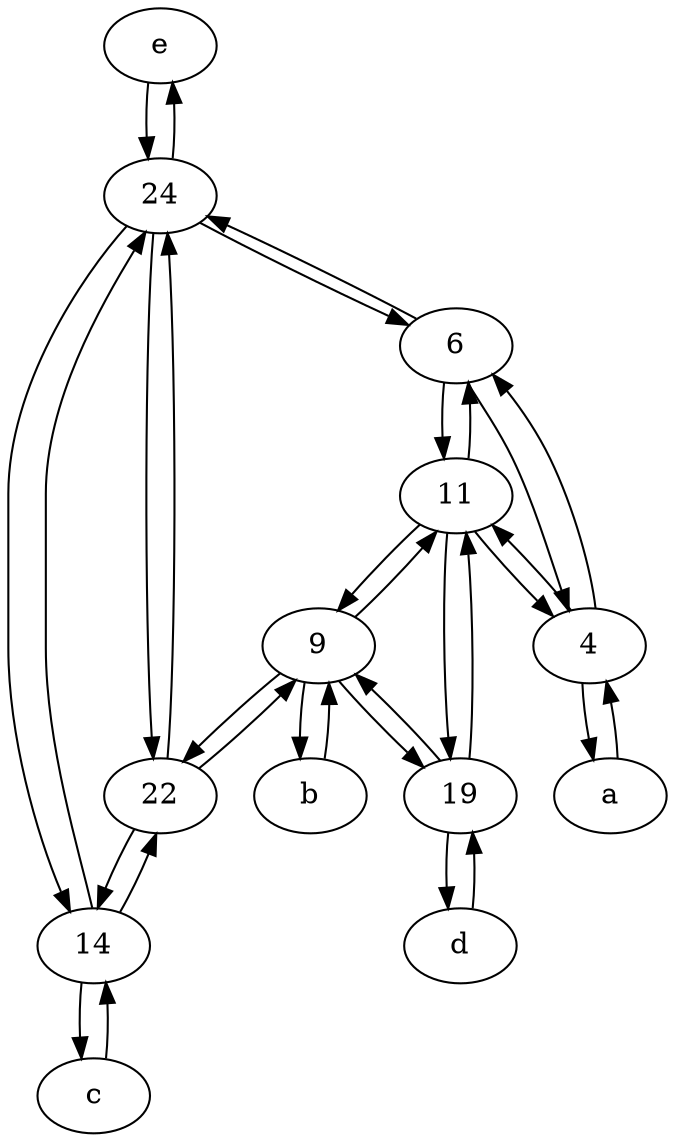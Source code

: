 digraph  {
	e [pos="30,50!"];
	a [pos="40,10!"];
	11;
	c [pos="20,10!"];
	d [pos="20,30!"];
	14;
	9;
	22;
	19;
	b [pos="50,20!"];
	6;
	4;
	24;
	d -> 19;
	6 -> 4;
	11 -> 4;
	11 -> 9;
	22 -> 9;
	11 -> 6;
	9 -> 22;
	14 -> c;
	c -> 14;
	11 -> 19;
	6 -> 24;
	a -> 4;
	24 -> e;
	e -> 24;
	b -> 9;
	22 -> 24;
	24 -> 6;
	19 -> 11;
	9 -> b;
	19 -> d;
	4 -> a;
	9 -> 19;
	19 -> 9;
	14 -> 24;
	24 -> 14;
	6 -> 11;
	4 -> 6;
	9 -> 11;
	14 -> 22;
	24 -> 22;
	4 -> 11;
	22 -> 14;

	}
